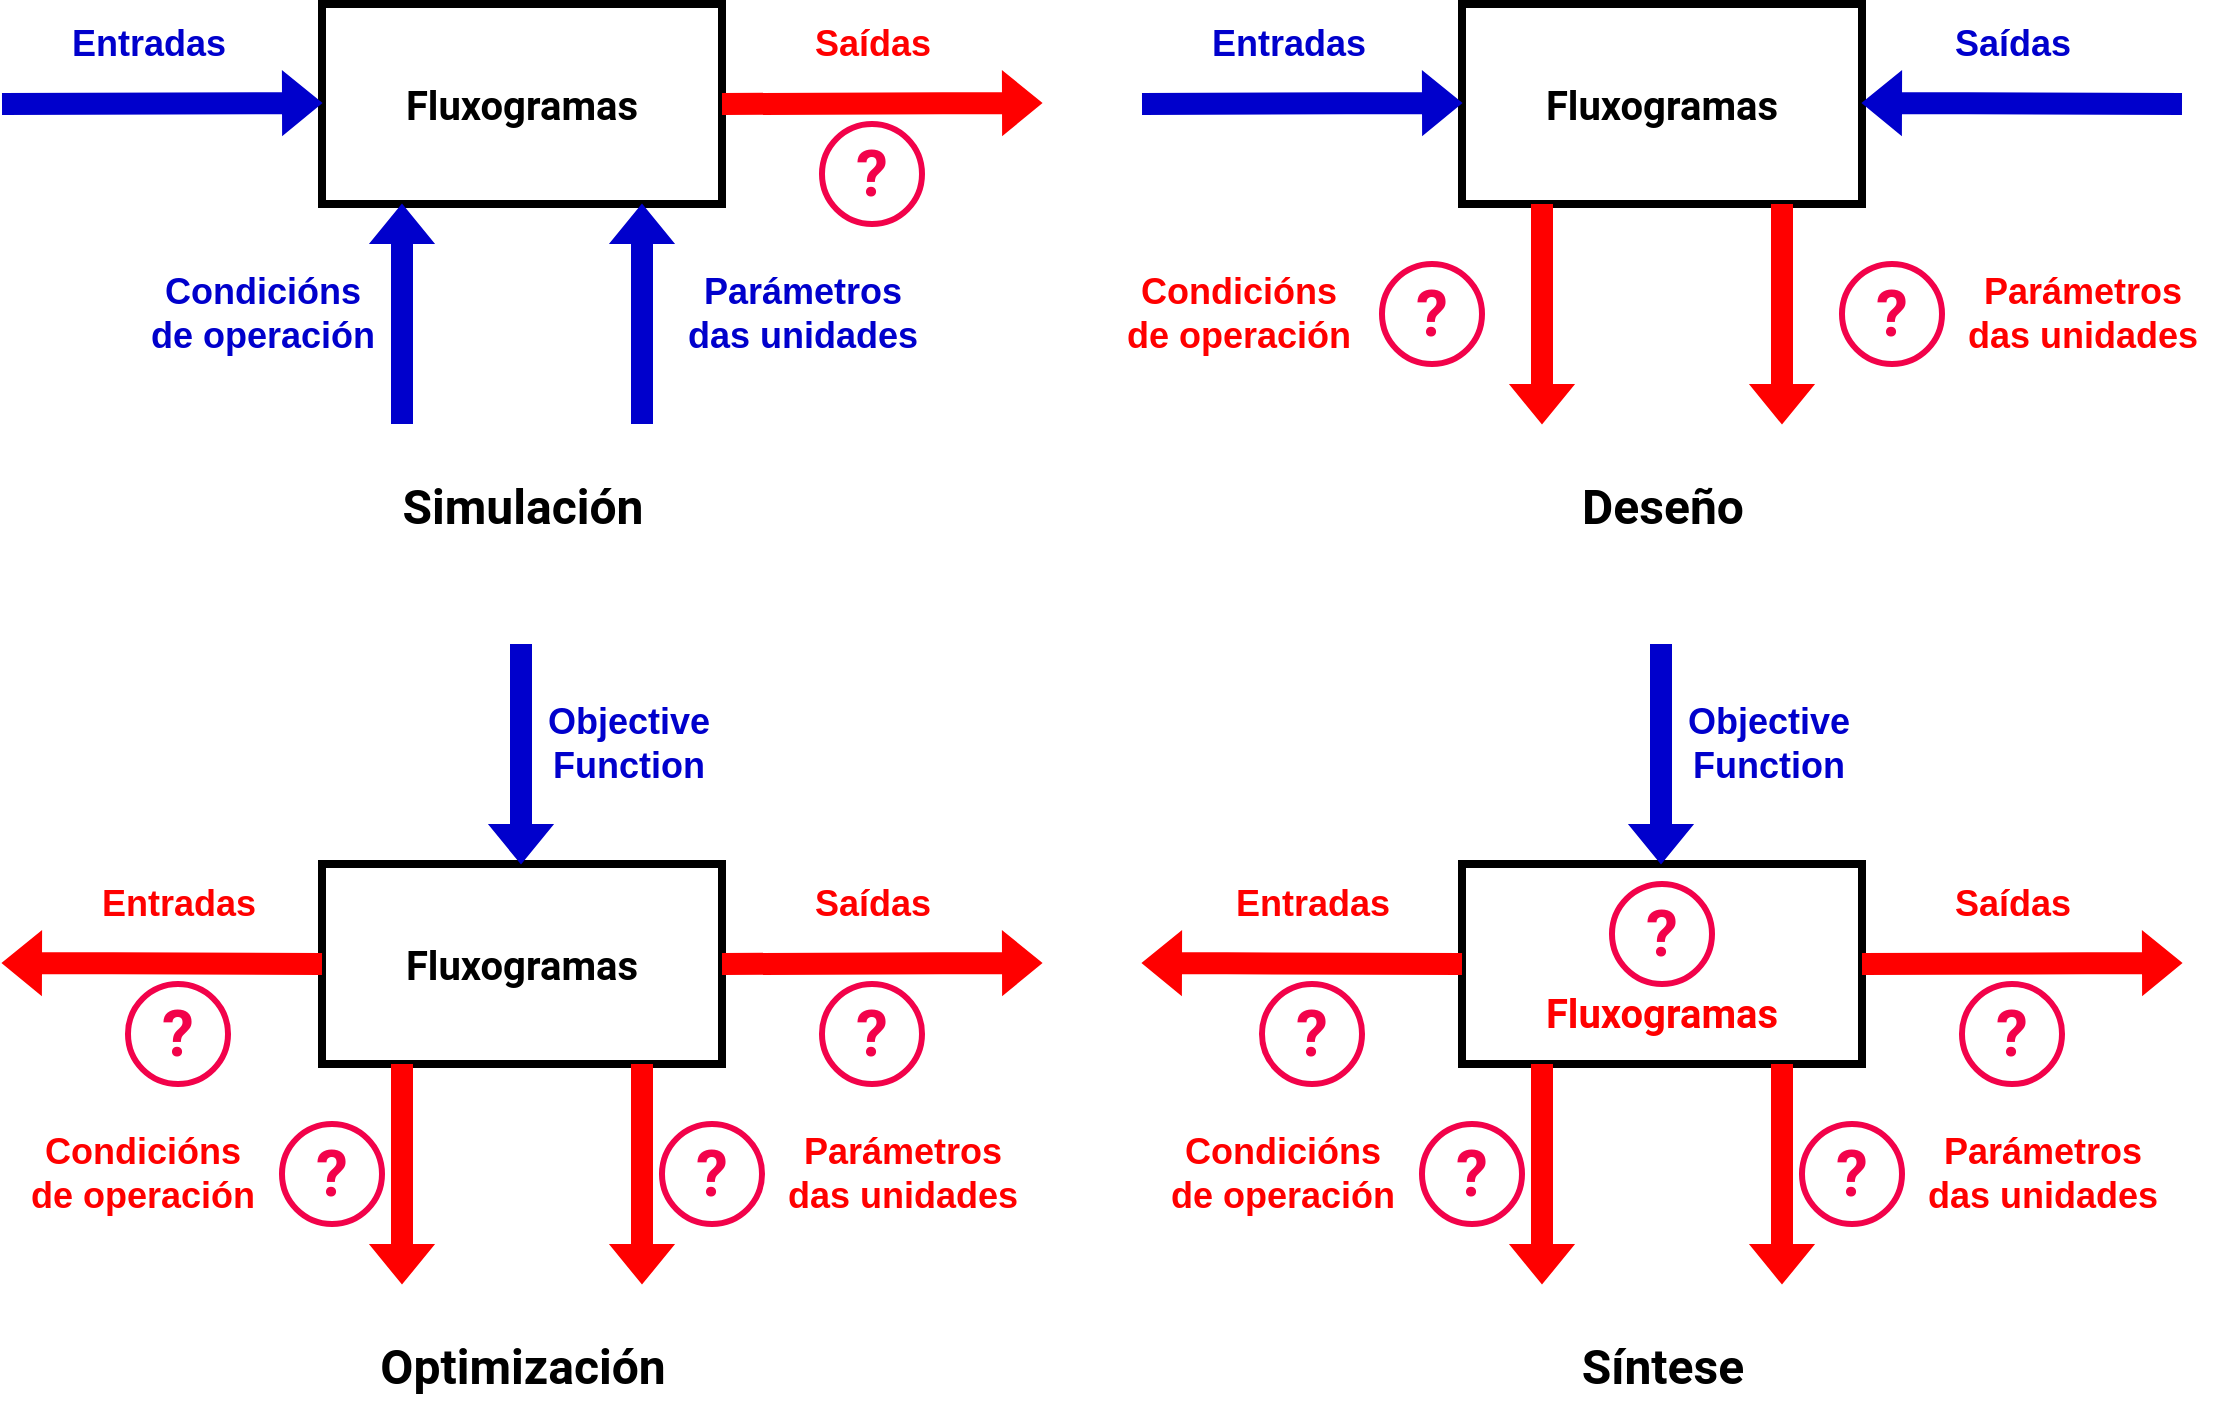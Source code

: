 <mxfile version="20.8.16" type="device"><diagram name="Página-1" id="pTVDhP8jEHn9viKis1j6"><mxGraphModel dx="1218" dy="1188" grid="1" gridSize="10" guides="1" tooltips="1" connect="1" arrows="1" fold="1" page="1" pageScale="1" pageWidth="1169" pageHeight="827" math="0" shadow="0"><root><mxCell id="0"/><mxCell id="1" parent="0"/><mxCell id="nzPaLg34RYbGuLbWeOjy-1" value="&lt;font size=&quot;1&quot; style=&quot;&quot; data-font-src=&quot;https://fonts.googleapis.com/css?family=Roboto&quot; face=&quot;Roboto&quot;&gt;&lt;b style=&quot;font-size: 20px;&quot;&gt;Fluxogramas&lt;/b&gt;&lt;/font&gt;" style="rounded=0;whiteSpace=wrap;html=1;strokeWidth=4;" vertex="1" parent="1"><mxGeometry x="197" y="80" width="200" height="100" as="geometry"/></mxCell><mxCell id="nzPaLg34RYbGuLbWeOjy-3" value="&lt;b style=&quot;border-color: var(--border-color); font-family: Roboto; font-size: 20px;&quot;&gt;Fluxogramas&lt;/b&gt;" style="rounded=0;whiteSpace=wrap;html=1;strokeWidth=4;" vertex="1" parent="1"><mxGeometry x="767" y="80" width="200" height="100" as="geometry"/></mxCell><mxCell id="nzPaLg34RYbGuLbWeOjy-6" value="" style="shape=flexArrow;endArrow=classic;html=1;rounded=0;fontSize=17;fillColor=#0000CC;strokeColor=#0000CC;" edge="1" parent="1"><mxGeometry width="50" height="50" relative="1" as="geometry"><mxPoint x="37" y="130" as="sourcePoint"/><mxPoint x="197" y="129.5" as="targetPoint"/></mxGeometry></mxCell><mxCell id="nzPaLg34RYbGuLbWeOjy-8" value="&lt;font color=&quot;#0000cc&quot; style=&quot;font-size: 18px;&quot;&gt;&lt;b&gt;Entradas&lt;/b&gt;&lt;/font&gt;" style="text;html=1;align=center;verticalAlign=middle;resizable=0;points=[];autosize=1;strokeColor=none;fillColor=none;fontSize=17;" vertex="1" parent="1"><mxGeometry x="60" y="80" width="100" height="40" as="geometry"/></mxCell><mxCell id="nzPaLg34RYbGuLbWeOjy-15" value="" style="shape=flexArrow;endArrow=classic;html=1;rounded=0;fontSize=17;fillColor=#0000CC;strokeColor=#0000CC;" edge="1" parent="1"><mxGeometry width="50" height="50" relative="1" as="geometry"><mxPoint x="607" y="130" as="sourcePoint"/><mxPoint x="767" y="129.5" as="targetPoint"/></mxGeometry></mxCell><mxCell id="nzPaLg34RYbGuLbWeOjy-16" value="" style="shape=flexArrow;endArrow=classic;html=1;rounded=0;fontSize=17;fillColor=#0000CC;strokeColor=#0000CC;" edge="1" parent="1"><mxGeometry width="50" height="50" relative="1" as="geometry"><mxPoint x="1127" y="130" as="sourcePoint"/><mxPoint x="967" y="129.5" as="targetPoint"/></mxGeometry></mxCell><mxCell id="nzPaLg34RYbGuLbWeOjy-17" value="" style="shape=flexArrow;endArrow=classic;html=1;rounded=0;fontSize=17;fillColor=#FF0000;strokeColor=#FF0000;" edge="1" parent="1"><mxGeometry width="50" height="50" relative="1" as="geometry"><mxPoint x="397" y="130" as="sourcePoint"/><mxPoint x="557" y="129.5" as="targetPoint"/></mxGeometry></mxCell><mxCell id="nzPaLg34RYbGuLbWeOjy-18" value="&lt;font size=&quot;1&quot; data-font-src=&quot;https://fonts.googleapis.com/css?family=Roboto&quot; face=&quot;Roboto&quot; style=&quot;&quot;&gt;&lt;b style=&quot;font-size: 32px;&quot;&gt;?&lt;/b&gt;&lt;/font&gt;" style="ellipse;whiteSpace=wrap;html=1;aspect=fixed;fontSize=24;fontColor=#f2024a;strokeColor=#f2024a;strokeWidth=3;" vertex="1" parent="1"><mxGeometry x="447" y="140" width="50" height="50" as="geometry"/></mxCell><mxCell id="nzPaLg34RYbGuLbWeOjy-21" value="&lt;font size=&quot;1&quot; data-font-src=&quot;https://fonts.googleapis.com/css?family=Roboto&quot; face=&quot;Roboto&quot; style=&quot;&quot;&gt;&lt;b style=&quot;font-size: 32px;&quot;&gt;?&lt;/b&gt;&lt;/font&gt;" style="ellipse;whiteSpace=wrap;html=1;aspect=fixed;fontSize=24;fontColor=#f2024a;strokeColor=#f2024a;strokeWidth=3;" vertex="1" parent="1"><mxGeometry x="957" y="210" width="50" height="50" as="geometry"/></mxCell><mxCell id="nzPaLg34RYbGuLbWeOjy-22" value="&lt;font size=&quot;1&quot; data-font-src=&quot;https://fonts.googleapis.com/css?family=Roboto&quot; face=&quot;Roboto&quot; style=&quot;&quot;&gt;&lt;b style=&quot;font-size: 32px;&quot;&gt;?&lt;/b&gt;&lt;/font&gt;" style="ellipse;whiteSpace=wrap;html=1;aspect=fixed;fontSize=24;fontColor=#f2024a;strokeColor=#f2024a;strokeWidth=3;" vertex="1" parent="1"><mxGeometry x="727" y="210" width="50" height="50" as="geometry"/></mxCell><mxCell id="nzPaLg34RYbGuLbWeOjy-23" value="" style="shape=flexArrow;endArrow=classic;html=1;rounded=0;strokeColor=#0000CC;fontFamily=Roboto;fontSource=https%3A%2F%2Ffonts.googleapis.com%2Fcss%3Ffamily%3DRoboto;fontSize=32;fontColor=#0000CC;fillColor=#0000CC;labelBackgroundColor=#0000CC;" edge="1" parent="1"><mxGeometry width="50" height="50" relative="1" as="geometry"><mxPoint x="237" y="290" as="sourcePoint"/><mxPoint x="237" y="180" as="targetPoint"/></mxGeometry></mxCell><mxCell id="nzPaLg34RYbGuLbWeOjy-25" value="&lt;font color=&quot;#ff0000&quot; style=&quot;font-size: 18px;&quot;&gt;&lt;b&gt;Saídas&lt;/b&gt;&lt;/font&gt;" style="text;html=1;align=center;verticalAlign=middle;resizable=0;points=[];autosize=1;strokeColor=none;fillColor=none;fontSize=17;" vertex="1" parent="1"><mxGeometry x="432" y="80" width="80" height="40" as="geometry"/></mxCell><mxCell id="nzPaLg34RYbGuLbWeOjy-27" value="" style="shape=flexArrow;endArrow=classic;html=1;rounded=0;strokeColor=#0000CC;fontFamily=Roboto;fontSource=https%3A%2F%2Ffonts.googleapis.com%2Fcss%3Ffamily%3DRoboto;fontSize=32;fontColor=#0000CC;fillColor=#0000CC;labelBackgroundColor=#0000CC;" edge="1" parent="1"><mxGeometry width="50" height="50" relative="1" as="geometry"><mxPoint x="357" y="290" as="sourcePoint"/><mxPoint x="357" y="180" as="targetPoint"/></mxGeometry></mxCell><mxCell id="nzPaLg34RYbGuLbWeOjy-28" value="&lt;b&gt;&lt;font style=&quot;font-size: 24px;&quot;&gt;Simulación&lt;/font&gt;&lt;/b&gt;" style="text;html=1;align=center;verticalAlign=middle;resizable=0;points=[];autosize=1;strokeColor=none;fillColor=none;fontSize=32;fontFamily=Roboto;fontColor=#000000;" vertex="1" parent="1"><mxGeometry x="227" y="304" width="140" height="50" as="geometry"/></mxCell><mxCell id="nzPaLg34RYbGuLbWeOjy-29" value="&lt;b&gt;&lt;font style=&quot;font-size: 24px;&quot;&gt;Deseño&lt;/font&gt;&lt;/b&gt;" style="text;html=1;align=center;verticalAlign=middle;resizable=0;points=[];autosize=1;strokeColor=none;fillColor=none;fontSize=32;fontFamily=Roboto;fontColor=#000000;" vertex="1" parent="1"><mxGeometry x="817" y="304" width="100" height="50" as="geometry"/></mxCell><mxCell id="nzPaLg34RYbGuLbWeOjy-30" value="" style="shape=flexArrow;endArrow=classic;html=1;rounded=0;strokeColor=#FF0000;fontFamily=Roboto;fontSource=https%3A%2F%2Ffonts.googleapis.com%2Fcss%3Ffamily%3DRoboto;fontSize=32;fontColor=#0000CC;fillColor=#FF0000;labelBackgroundColor=#0000CC;" edge="1" parent="1"><mxGeometry width="50" height="50" relative="1" as="geometry"><mxPoint x="807" y="180" as="sourcePoint"/><mxPoint x="807" y="290" as="targetPoint"/></mxGeometry></mxCell><mxCell id="nzPaLg34RYbGuLbWeOjy-31" value="" style="shape=flexArrow;endArrow=classic;html=1;rounded=0;strokeColor=#FF0000;fontFamily=Roboto;fontSource=https%3A%2F%2Ffonts.googleapis.com%2Fcss%3Ffamily%3DRoboto;fontSize=32;fontColor=#0000CC;fillColor=#FF0000;labelBackgroundColor=#0000CC;" edge="1" parent="1"><mxGeometry width="50" height="50" relative="1" as="geometry"><mxPoint x="927" y="180" as="sourcePoint"/><mxPoint x="927" y="290" as="targetPoint"/></mxGeometry></mxCell><mxCell id="nzPaLg34RYbGuLbWeOjy-43" value="&lt;b style=&quot;border-color: var(--border-color); font-family: Roboto; font-size: 20px;&quot;&gt;Fluxogramas&lt;/b&gt;" style="rounded=0;whiteSpace=wrap;html=1;strokeWidth=4;" vertex="1" parent="1"><mxGeometry x="197" y="510" width="200" height="100" as="geometry"/></mxCell><mxCell id="nzPaLg34RYbGuLbWeOjy-44" value="" style="shape=flexArrow;endArrow=classic;html=1;rounded=0;fontSize=17;fillColor=#FF0000;strokeColor=#FF0000;" edge="1" parent="1"><mxGeometry width="50" height="50" relative="1" as="geometry"><mxPoint x="197" y="560" as="sourcePoint"/><mxPoint x="37" y="559.5" as="targetPoint"/></mxGeometry></mxCell><mxCell id="nzPaLg34RYbGuLbWeOjy-46" value="" style="shape=flexArrow;endArrow=classic;html=1;rounded=0;fontSize=17;fillColor=#FF0000;strokeColor=#FF0000;" edge="1" parent="1"><mxGeometry width="50" height="50" relative="1" as="geometry"><mxPoint x="397" y="560" as="sourcePoint"/><mxPoint x="557" y="559.5" as="targetPoint"/></mxGeometry></mxCell><mxCell id="nzPaLg34RYbGuLbWeOjy-47" value="&lt;font size=&quot;1&quot; data-font-src=&quot;https://fonts.googleapis.com/css?family=Roboto&quot; face=&quot;Roboto&quot; style=&quot;&quot;&gt;&lt;b style=&quot;font-size: 32px;&quot;&gt;?&lt;/b&gt;&lt;/font&gt;" style="ellipse;whiteSpace=wrap;html=1;aspect=fixed;fontSize=24;fontColor=#f2024a;strokeColor=#f2024a;strokeWidth=3;" vertex="1" parent="1"><mxGeometry x="447" y="570" width="50" height="50" as="geometry"/></mxCell><mxCell id="nzPaLg34RYbGuLbWeOjy-48" value="" style="shape=flexArrow;endArrow=classic;html=1;rounded=0;strokeColor=#FF0000;fontFamily=Roboto;fontSource=https%3A%2F%2Ffonts.googleapis.com%2Fcss%3Ffamily%3DRoboto;fontSize=32;fontColor=#FF0000;fillColor=#FF0000;labelBackgroundColor=#FF0000;" edge="1" parent="1"><mxGeometry width="50" height="50" relative="1" as="geometry"><mxPoint x="237" y="610" as="sourcePoint"/><mxPoint x="237" y="720" as="targetPoint"/></mxGeometry></mxCell><mxCell id="nzPaLg34RYbGuLbWeOjy-50" value="" style="shape=flexArrow;endArrow=classic;html=1;rounded=0;strokeColor=#FF0000;fontFamily=Roboto;fontSource=https%3A%2F%2Ffonts.googleapis.com%2Fcss%3Ffamily%3DRoboto;fontSize=32;fontColor=#0000CC;fillColor=#FF0000;labelBackgroundColor=#0000CC;" edge="1" parent="1"><mxGeometry width="50" height="50" relative="1" as="geometry"><mxPoint x="357" y="610" as="sourcePoint"/><mxPoint x="357" y="720" as="targetPoint"/></mxGeometry></mxCell><mxCell id="nzPaLg34RYbGuLbWeOjy-51" value="&lt;b&gt;&lt;font style=&quot;font-size: 24px;&quot;&gt;Optimización&lt;/font&gt;&lt;/b&gt;" style="text;html=1;align=center;verticalAlign=middle;resizable=0;points=[];autosize=1;strokeColor=none;fillColor=none;fontSize=32;fontFamily=Roboto;fontColor=#000000;" vertex="1" parent="1"><mxGeometry x="217" y="734" width="160" height="50" as="geometry"/></mxCell><mxCell id="nzPaLg34RYbGuLbWeOjy-52" value="&lt;font size=&quot;1&quot; data-font-src=&quot;https://fonts.googleapis.com/css?family=Roboto&quot; face=&quot;Roboto&quot; style=&quot;&quot;&gt;&lt;b style=&quot;font-size: 32px;&quot;&gt;?&lt;/b&gt;&lt;/font&gt;" style="ellipse;whiteSpace=wrap;html=1;aspect=fixed;fontSize=24;fontColor=#f2024a;strokeColor=#f2024a;strokeWidth=3;direction=south;" vertex="1" parent="1"><mxGeometry x="100" y="570" width="50" height="50" as="geometry"/></mxCell><mxCell id="nzPaLg34RYbGuLbWeOjy-54" value="" style="shape=flexArrow;endArrow=classic;html=1;rounded=0;strokeColor=#0000CC;fontFamily=Roboto;fontSource=https%3A%2F%2Ffonts.googleapis.com%2Fcss%3Ffamily%3DRoboto;fontSize=32;fontColor=#0000CC;fillColor=#0000CC;labelBackgroundColor=#0000CC;" edge="1" parent="1"><mxGeometry width="50" height="50" relative="1" as="geometry"><mxPoint x="296.5" y="400" as="sourcePoint"/><mxPoint x="296.5" y="510" as="targetPoint"/></mxGeometry></mxCell><mxCell id="nzPaLg34RYbGuLbWeOjy-55" value="&lt;font style=&quot;font-size: 18px;&quot;&gt;&lt;b&gt;Objective&lt;br&gt;Function&lt;br&gt;&lt;/b&gt;&lt;/font&gt;" style="text;html=1;align=center;verticalAlign=middle;resizable=0;points=[];autosize=1;strokeColor=none;fillColor=none;fontSize=17;fontColor=#0000CC;" vertex="1" parent="1"><mxGeometry x="300" y="420" width="100" height="60" as="geometry"/></mxCell><mxCell id="nzPaLg34RYbGuLbWeOjy-56" value="&lt;font size=&quot;1&quot; data-font-src=&quot;https://fonts.googleapis.com/css?family=Roboto&quot; face=&quot;Roboto&quot; style=&quot;&quot;&gt;&lt;b style=&quot;font-size: 32px;&quot;&gt;?&lt;/b&gt;&lt;/font&gt;" style="ellipse;whiteSpace=wrap;html=1;aspect=fixed;fontSize=24;fontColor=#f2024a;strokeColor=#f2024a;strokeWidth=3;" vertex="1" parent="1"><mxGeometry x="367" y="640" width="50" height="50" as="geometry"/></mxCell><mxCell id="nzPaLg34RYbGuLbWeOjy-57" value="&lt;font size=&quot;1&quot; data-font-src=&quot;https://fonts.googleapis.com/css?family=Roboto&quot; face=&quot;Roboto&quot; style=&quot;&quot;&gt;&lt;b style=&quot;font-size: 32px;&quot;&gt;?&lt;/b&gt;&lt;/font&gt;" style="ellipse;whiteSpace=wrap;html=1;aspect=fixed;fontSize=24;fontColor=#f2024a;strokeColor=#f2024a;strokeWidth=3;" vertex="1" parent="1"><mxGeometry x="177" y="640" width="50" height="50" as="geometry"/></mxCell><mxCell id="nzPaLg34RYbGuLbWeOjy-58" value="&lt;b style=&quot;border-color: var(--border-color); font-family: Roboto; font-size: 20px;&quot;&gt;&lt;font color=&quot;#ff0000&quot;&gt;&lt;br&gt;&lt;br&gt;Fluxogramas&lt;/font&gt;&lt;/b&gt;" style="rounded=0;whiteSpace=wrap;html=1;strokeWidth=4;" vertex="1" parent="1"><mxGeometry x="767" y="510" width="200" height="100" as="geometry"/></mxCell><mxCell id="nzPaLg34RYbGuLbWeOjy-59" value="" style="shape=flexArrow;endArrow=classic;html=1;rounded=0;fontSize=17;fillColor=#FF0000;strokeColor=#FF0000;" edge="1" parent="1"><mxGeometry width="50" height="50" relative="1" as="geometry"><mxPoint x="767" y="560" as="sourcePoint"/><mxPoint x="607" y="559.5" as="targetPoint"/></mxGeometry></mxCell><mxCell id="nzPaLg34RYbGuLbWeOjy-61" value="" style="shape=flexArrow;endArrow=classic;html=1;rounded=0;fontSize=17;fillColor=#FF0000;strokeColor=#FF0000;" edge="1" parent="1"><mxGeometry width="50" height="50" relative="1" as="geometry"><mxPoint x="967" y="560" as="sourcePoint"/><mxPoint x="1127" y="559.5" as="targetPoint"/></mxGeometry></mxCell><mxCell id="nzPaLg34RYbGuLbWeOjy-62" value="&lt;font size=&quot;1&quot; data-font-src=&quot;https://fonts.googleapis.com/css?family=Roboto&quot; face=&quot;Roboto&quot; style=&quot;&quot;&gt;&lt;b style=&quot;font-size: 32px;&quot;&gt;?&lt;/b&gt;&lt;/font&gt;" style="ellipse;whiteSpace=wrap;html=1;aspect=fixed;fontSize=24;fontColor=#f2024a;strokeColor=#f2024a;strokeWidth=3;" vertex="1" parent="1"><mxGeometry x="1017" y="570" width="50" height="50" as="geometry"/></mxCell><mxCell id="nzPaLg34RYbGuLbWeOjy-63" value="" style="shape=flexArrow;endArrow=classic;html=1;rounded=0;strokeColor=#FF0000;fontFamily=Roboto;fontSource=https%3A%2F%2Ffonts.googleapis.com%2Fcss%3Ffamily%3DRoboto;fontSize=32;fontColor=#FF0000;fillColor=#FF0000;labelBackgroundColor=#FF0000;" edge="1" parent="1"><mxGeometry width="50" height="50" relative="1" as="geometry"><mxPoint x="807" y="610" as="sourcePoint"/><mxPoint x="807" y="720" as="targetPoint"/></mxGeometry></mxCell><mxCell id="nzPaLg34RYbGuLbWeOjy-65" value="" style="shape=flexArrow;endArrow=classic;html=1;rounded=0;strokeColor=#FF0000;fontFamily=Roboto;fontSource=https%3A%2F%2Ffonts.googleapis.com%2Fcss%3Ffamily%3DRoboto;fontSize=32;fontColor=#0000CC;fillColor=#FF0000;labelBackgroundColor=#0000CC;" edge="1" parent="1"><mxGeometry width="50" height="50" relative="1" as="geometry"><mxPoint x="927" y="610" as="sourcePoint"/><mxPoint x="927" y="720" as="targetPoint"/></mxGeometry></mxCell><mxCell id="nzPaLg34RYbGuLbWeOjy-66" value="&lt;b&gt;&lt;font style=&quot;font-size: 24px;&quot;&gt;Síntese&lt;/font&gt;&lt;/b&gt;" style="text;html=1;align=center;verticalAlign=middle;resizable=0;points=[];autosize=1;strokeColor=none;fillColor=none;fontSize=32;fontFamily=Roboto;fontColor=#000000;" vertex="1" parent="1"><mxGeometry x="817" y="734" width="100" height="50" as="geometry"/></mxCell><mxCell id="nzPaLg34RYbGuLbWeOjy-67" value="&lt;font size=&quot;1&quot; data-font-src=&quot;https://fonts.googleapis.com/css?family=Roboto&quot; face=&quot;Roboto&quot; style=&quot;&quot;&gt;&lt;b style=&quot;font-size: 32px;&quot;&gt;?&lt;/b&gt;&lt;/font&gt;" style="ellipse;whiteSpace=wrap;html=1;aspect=fixed;fontSize=24;fontColor=#f2024a;strokeColor=#f2024a;strokeWidth=3;direction=south;" vertex="1" parent="1"><mxGeometry x="667" y="570" width="50" height="50" as="geometry"/></mxCell><mxCell id="nzPaLg34RYbGuLbWeOjy-68" value="" style="shape=flexArrow;endArrow=classic;html=1;rounded=0;strokeColor=#0000CC;fontFamily=Roboto;fontSource=https%3A%2F%2Ffonts.googleapis.com%2Fcss%3Ffamily%3DRoboto;fontSize=32;fontColor=#0000CC;fillColor=#0000CC;labelBackgroundColor=#0000CC;" edge="1" parent="1"><mxGeometry width="50" height="50" relative="1" as="geometry"><mxPoint x="866.5" y="400" as="sourcePoint"/><mxPoint x="866.5" y="510" as="targetPoint"/></mxGeometry></mxCell><mxCell id="nzPaLg34RYbGuLbWeOjy-69" value="&lt;font style=&quot;font-size: 18px;&quot;&gt;&lt;b&gt;Objective&lt;br&gt;Function&lt;br&gt;&lt;/b&gt;&lt;/font&gt;" style="text;html=1;align=center;verticalAlign=middle;resizable=0;points=[];autosize=1;strokeColor=none;fillColor=none;fontSize=17;fontColor=#0000CC;" vertex="1" parent="1"><mxGeometry x="870" y="420" width="100" height="60" as="geometry"/></mxCell><mxCell id="nzPaLg34RYbGuLbWeOjy-70" value="&lt;font size=&quot;1&quot; data-font-src=&quot;https://fonts.googleapis.com/css?family=Roboto&quot; face=&quot;Roboto&quot; style=&quot;&quot;&gt;&lt;b style=&quot;font-size: 32px;&quot;&gt;?&lt;/b&gt;&lt;/font&gt;" style="ellipse;whiteSpace=wrap;html=1;aspect=fixed;fontSize=24;fontColor=#f2024a;strokeColor=#f2024a;strokeWidth=3;" vertex="1" parent="1"><mxGeometry x="937" y="640" width="50" height="50" as="geometry"/></mxCell><mxCell id="nzPaLg34RYbGuLbWeOjy-71" value="&lt;font size=&quot;1&quot; data-font-src=&quot;https://fonts.googleapis.com/css?family=Roboto&quot; face=&quot;Roboto&quot; style=&quot;&quot;&gt;&lt;b style=&quot;font-size: 32px;&quot;&gt;?&lt;/b&gt;&lt;/font&gt;" style="ellipse;whiteSpace=wrap;html=1;aspect=fixed;fontSize=24;fontColor=#f2024a;strokeColor=#f2024a;strokeWidth=3;" vertex="1" parent="1"><mxGeometry x="747" y="640" width="50" height="50" as="geometry"/></mxCell><mxCell id="nzPaLg34RYbGuLbWeOjy-86" value="&lt;font size=&quot;1&quot; data-font-src=&quot;https://fonts.googleapis.com/css?family=Roboto&quot; face=&quot;Roboto&quot; style=&quot;&quot;&gt;&lt;b style=&quot;font-size: 32px;&quot;&gt;?&lt;/b&gt;&lt;/font&gt;" style="ellipse;whiteSpace=wrap;html=1;aspect=fixed;fontSize=24;fontColor=#f2024a;strokeColor=#f2024a;strokeWidth=3;" vertex="1" parent="1"><mxGeometry x="842" y="520" width="50" height="50" as="geometry"/></mxCell><mxCell id="nzPaLg34RYbGuLbWeOjy-87" value="&lt;font style=&quot;font-size: 18px;&quot;&gt;&lt;b&gt;Condicións&lt;br&gt;de operación&lt;/b&gt;&lt;br&gt;&lt;/font&gt;" style="text;html=1;align=center;verticalAlign=middle;resizable=0;points=[];autosize=1;strokeColor=none;fillColor=none;fontSize=17;fontColor=#0000CC;" vertex="1" parent="1"><mxGeometry x="97" y="205" width="140" height="60" as="geometry"/></mxCell><mxCell id="nzPaLg34RYbGuLbWeOjy-89" value="&lt;font style=&quot;font-size: 18px;&quot;&gt;&lt;b&gt;Parámetros&lt;br&gt;das unidades&lt;/b&gt;&lt;br&gt;&lt;/font&gt;" style="text;html=1;align=center;verticalAlign=middle;resizable=0;points=[];autosize=1;strokeColor=none;fillColor=none;fontSize=17;fontColor=#0000CC;" vertex="1" parent="1"><mxGeometry x="367" y="205" width="140" height="60" as="geometry"/></mxCell><mxCell id="nzPaLg34RYbGuLbWeOjy-94" value="&lt;font style=&quot;font-size: 18px;&quot;&gt;&lt;b&gt;Condicións&lt;br&gt;de operación&lt;/b&gt;&lt;br&gt;&lt;/font&gt;" style="text;html=1;align=center;verticalAlign=middle;resizable=0;points=[];autosize=1;strokeColor=none;fillColor=none;fontSize=17;fontColor=#FF0000;" vertex="1" parent="1"><mxGeometry x="585" y="205" width="140" height="60" as="geometry"/></mxCell><mxCell id="nzPaLg34RYbGuLbWeOjy-95" value="&lt;font style=&quot;font-size: 18px;&quot;&gt;&lt;b&gt;Parámetros&lt;br&gt;das unidades&lt;/b&gt;&lt;br&gt;&lt;/font&gt;" style="text;html=1;align=center;verticalAlign=middle;resizable=0;points=[];autosize=1;strokeColor=none;fillColor=none;fontSize=17;fontColor=#FF0000;" vertex="1" parent="1"><mxGeometry x="1007" y="205" width="140" height="60" as="geometry"/></mxCell><mxCell id="nzPaLg34RYbGuLbWeOjy-96" value="&lt;font color=&quot;#0000cc&quot; style=&quot;font-size: 18px;&quot;&gt;&lt;b&gt;Entradas&lt;/b&gt;&lt;/font&gt;" style="text;html=1;align=center;verticalAlign=middle;resizable=0;points=[];autosize=1;strokeColor=none;fillColor=none;fontSize=17;" vertex="1" parent="1"><mxGeometry x="630" y="80" width="100" height="40" as="geometry"/></mxCell><mxCell id="nzPaLg34RYbGuLbWeOjy-97" value="&lt;font style=&quot;font-size: 18px;&quot;&gt;&lt;b&gt;Saídas&lt;/b&gt;&lt;/font&gt;" style="text;html=1;align=center;verticalAlign=middle;resizable=0;points=[];autosize=1;strokeColor=none;fillColor=none;fontSize=17;fontColor=#0000CC;" vertex="1" parent="1"><mxGeometry x="1002" y="80" width="80" height="40" as="geometry"/></mxCell><mxCell id="nzPaLg34RYbGuLbWeOjy-98" value="&lt;font style=&quot;font-size: 18px;&quot;&gt;&lt;b&gt;Condicións&lt;br&gt;de operación&lt;/b&gt;&lt;br&gt;&lt;/font&gt;" style="text;html=1;align=center;verticalAlign=middle;resizable=0;points=[];autosize=1;strokeColor=none;fillColor=none;fontSize=17;fontColor=#FF0000;" vertex="1" parent="1"><mxGeometry x="37" y="635" width="140" height="60" as="geometry"/></mxCell><mxCell id="nzPaLg34RYbGuLbWeOjy-99" value="&lt;font style=&quot;font-size: 18px;&quot;&gt;&lt;b&gt;Condicións&lt;br&gt;de operación&lt;/b&gt;&lt;br&gt;&lt;/font&gt;" style="text;html=1;align=center;verticalAlign=middle;resizable=0;points=[];autosize=1;strokeColor=none;fillColor=none;fontSize=17;fontColor=#FF0000;" vertex="1" parent="1"><mxGeometry x="607" y="635" width="140" height="60" as="geometry"/></mxCell><mxCell id="nzPaLg34RYbGuLbWeOjy-100" value="&lt;font style=&quot;font-size: 18px;&quot;&gt;&lt;b&gt;Parámetros&lt;br&gt;das unidades&lt;/b&gt;&lt;br&gt;&lt;/font&gt;" style="text;html=1;align=center;verticalAlign=middle;resizable=0;points=[];autosize=1;strokeColor=none;fillColor=none;fontSize=17;fontColor=#FF0000;" vertex="1" parent="1"><mxGeometry x="987" y="635" width="140" height="60" as="geometry"/></mxCell><mxCell id="nzPaLg34RYbGuLbWeOjy-101" value="&lt;font style=&quot;font-size: 18px;&quot;&gt;&lt;b&gt;Parámetros&lt;br&gt;das unidades&lt;/b&gt;&lt;br&gt;&lt;/font&gt;" style="text;html=1;align=center;verticalAlign=middle;resizable=0;points=[];autosize=1;strokeColor=none;fillColor=none;fontSize=17;fontColor=#FF0000;" vertex="1" parent="1"><mxGeometry x="417" y="635" width="140" height="60" as="geometry"/></mxCell><mxCell id="nzPaLg34RYbGuLbWeOjy-102" value="&lt;font color=&quot;#ff0000&quot; style=&quot;font-size: 18px;&quot;&gt;&lt;b&gt;Saídas&lt;/b&gt;&lt;/font&gt;" style="text;html=1;align=center;verticalAlign=middle;resizable=0;points=[];autosize=1;strokeColor=none;fillColor=none;fontSize=17;" vertex="1" parent="1"><mxGeometry x="432" y="510" width="80" height="40" as="geometry"/></mxCell><mxCell id="nzPaLg34RYbGuLbWeOjy-103" value="&lt;font style=&quot;font-size: 18px;&quot;&gt;&lt;b&gt;Entradas&lt;/b&gt;&lt;/font&gt;" style="text;html=1;align=center;verticalAlign=middle;resizable=0;points=[];autosize=1;strokeColor=none;fillColor=none;fontSize=17;fontColor=#FF0000;" vertex="1" parent="1"><mxGeometry x="75" y="510" width="100" height="40" as="geometry"/></mxCell><mxCell id="nzPaLg34RYbGuLbWeOjy-104" value="&lt;font style=&quot;font-size: 18px;&quot;&gt;&lt;b&gt;Entradas&lt;/b&gt;&lt;/font&gt;" style="text;html=1;align=center;verticalAlign=middle;resizable=0;points=[];autosize=1;strokeColor=none;fillColor=none;fontSize=17;fontColor=#FF0000;" vertex="1" parent="1"><mxGeometry x="642" y="510" width="100" height="40" as="geometry"/></mxCell><mxCell id="nzPaLg34RYbGuLbWeOjy-105" value="&lt;font color=&quot;#ff0000&quot; style=&quot;font-size: 18px;&quot;&gt;&lt;b&gt;Saídas&lt;/b&gt;&lt;/font&gt;" style="text;html=1;align=center;verticalAlign=middle;resizable=0;points=[];autosize=1;strokeColor=none;fillColor=none;fontSize=17;" vertex="1" parent="1"><mxGeometry x="1002" y="510" width="80" height="40" as="geometry"/></mxCell></root></mxGraphModel></diagram></mxfile>